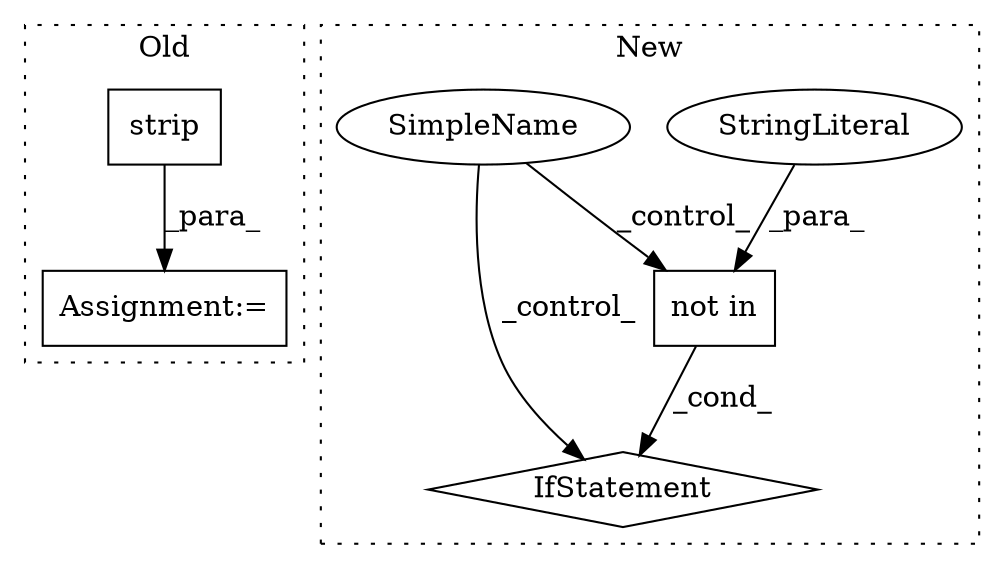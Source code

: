 digraph G {
subgraph cluster0 {
1 [label="strip" a="32" s="3088" l="7" shape="box"];
6 [label="Assignment:=" a="7" s="3080" l="1" shape="box"];
label = "Old";
style="dotted";
}
subgraph cluster1 {
2 [label="not in" a="108" s="3210" l="30" shape="box"];
3 [label="IfStatement" a="25" s="3142,3241" l="4,2" shape="diamond"];
4 [label="StringLiteral" a="45" s="3210" l="3" shape="ellipse"];
5 [label="SimpleName" a="42" s="" l="" shape="ellipse"];
label = "New";
style="dotted";
}
1 -> 6 [label="_para_"];
2 -> 3 [label="_cond_"];
4 -> 2 [label="_para_"];
5 -> 2 [label="_control_"];
5 -> 3 [label="_control_"];
}